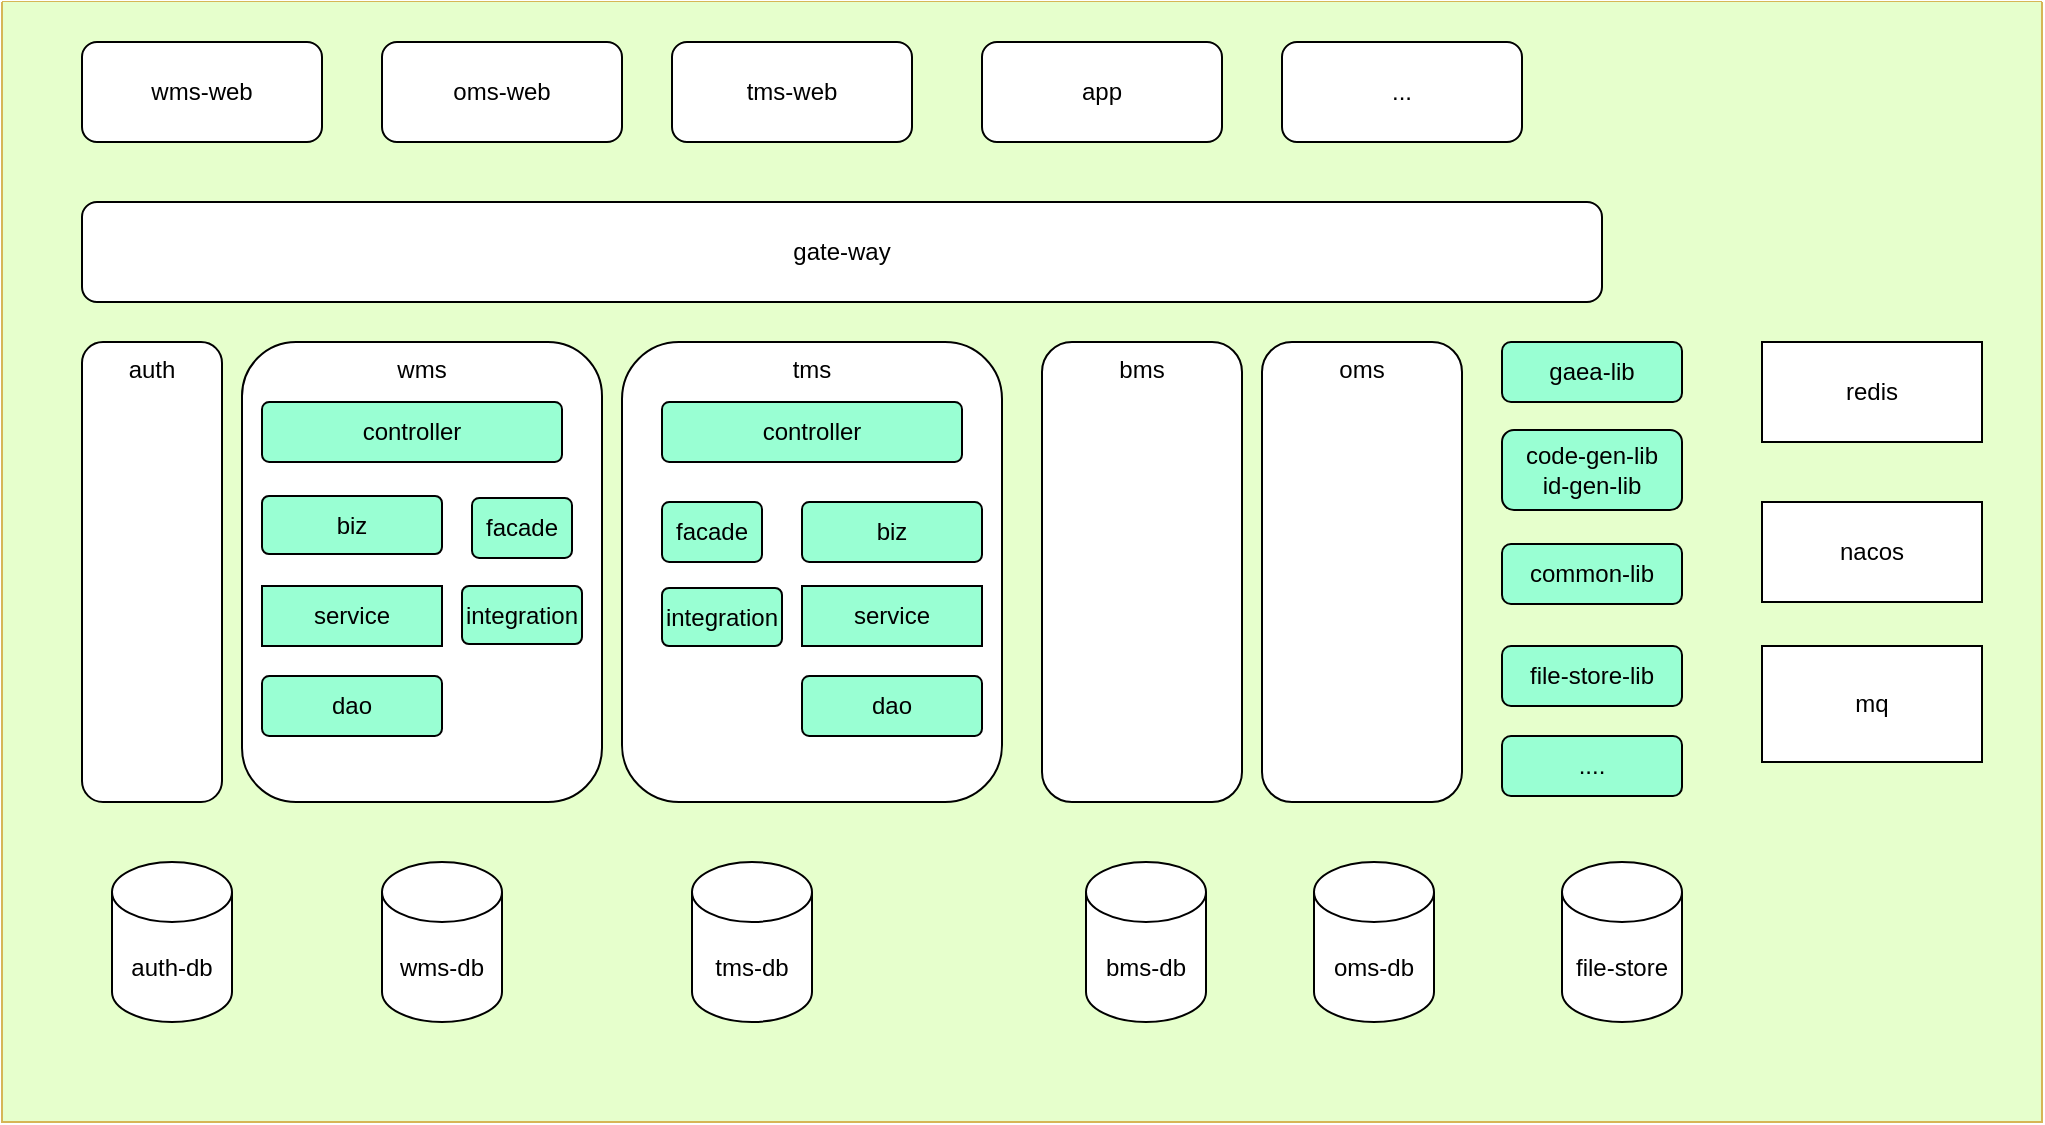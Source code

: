 <mxfile version="14.6.11" type="github">
  <diagram name="Page-1" id="0783ab3e-0a74-02c8-0abd-f7b4e66b4bec">
    <mxGraphModel dx="1038" dy="553" grid="1" gridSize="10" guides="1" tooltips="1" connect="1" arrows="1" fold="1" page="1" pageScale="1" pageWidth="850" pageHeight="1100" background="#ffffff" math="0" shadow="0">
      <root>
        <mxCell id="0" />
        <mxCell id="1" parent="0" />
        <mxCell id="eFo7KCsxgfK4nvITvgJy-15" value="" style="swimlane;startSize=0;fillColor=#fff2cc;strokeColor=#d6b656;labelBackgroundColor=#FFFFFF;labelBorderColor=none;perimeterSpacing=1;swimlaneFillColor=#E6FFCC;swimlaneLine=0;" parent="1" vertex="1">
          <mxGeometry x="10" y="40" width="1020" height="560" as="geometry" />
        </mxCell>
        <mxCell id="eFo7KCsxgfK4nvITvgJy-1" value="wms-web" style="rounded=1;whiteSpace=wrap;html=1;" parent="eFo7KCsxgfK4nvITvgJy-15" vertex="1">
          <mxGeometry x="40" y="20" width="120" height="50" as="geometry" />
        </mxCell>
        <mxCell id="eFo7KCsxgfK4nvITvgJy-10" value="tms-db" style="shape=cylinder3;whiteSpace=wrap;html=1;boundedLbl=1;backgroundOutline=1;size=15;" parent="eFo7KCsxgfK4nvITvgJy-15" vertex="1">
          <mxGeometry x="345" y="430" width="60" height="80" as="geometry" />
        </mxCell>
        <mxCell id="eFo7KCsxgfK4nvITvgJy-9" value="wms-db" style="shape=cylinder3;whiteSpace=wrap;html=1;boundedLbl=1;backgroundOutline=1;size=15;" parent="eFo7KCsxgfK4nvITvgJy-15" vertex="1">
          <mxGeometry x="190" y="430" width="60" height="80" as="geometry" />
        </mxCell>
        <mxCell id="eFo7KCsxgfK4nvITvgJy-16" value="auth-db" style="shape=cylinder3;whiteSpace=wrap;html=1;boundedLbl=1;backgroundOutline=1;size=15;" parent="eFo7KCsxgfK4nvITvgJy-15" vertex="1">
          <mxGeometry x="55" y="430" width="60" height="80" as="geometry" />
        </mxCell>
        <mxCell id="eFo7KCsxgfK4nvITvgJy-11" value="bms-db" style="shape=cylinder3;whiteSpace=wrap;html=1;boundedLbl=1;backgroundOutline=1;size=15;" parent="eFo7KCsxgfK4nvITvgJy-15" vertex="1">
          <mxGeometry x="542" y="430" width="60" height="80" as="geometry" />
        </mxCell>
        <mxCell id="eFo7KCsxgfK4nvITvgJy-12" value="oms-db" style="shape=cylinder3;whiteSpace=wrap;html=1;boundedLbl=1;backgroundOutline=1;size=15;" parent="eFo7KCsxgfK4nvITvgJy-15" vertex="1">
          <mxGeometry x="656" y="430" width="60" height="80" as="geometry" />
        </mxCell>
        <mxCell id="eFo7KCsxgfK4nvITvgJy-5" value="wms" style="rounded=1;whiteSpace=wrap;html=1;verticalAlign=top;" parent="eFo7KCsxgfK4nvITvgJy-15" vertex="1">
          <mxGeometry x="120" y="170" width="180" height="230" as="geometry" />
        </mxCell>
        <mxCell id="eFo7KCsxgfK4nvITvgJy-6" value="tms" style="rounded=1;whiteSpace=wrap;html=1;verticalAlign=top;" parent="eFo7KCsxgfK4nvITvgJy-15" vertex="1">
          <mxGeometry x="310" y="170" width="190" height="230" as="geometry" />
        </mxCell>
        <mxCell id="eFo7KCsxgfK4nvITvgJy-7" value="bms" style="rounded=1;whiteSpace=wrap;html=1;verticalAlign=top;" parent="eFo7KCsxgfK4nvITvgJy-15" vertex="1">
          <mxGeometry x="520" y="170" width="100" height="230" as="geometry" />
        </mxCell>
        <mxCell id="eFo7KCsxgfK4nvITvgJy-18" value="redis" style="rounded=0;whiteSpace=wrap;html=1;" parent="eFo7KCsxgfK4nvITvgJy-15" vertex="1">
          <mxGeometry x="880" y="170" width="110" height="50" as="geometry" />
        </mxCell>
        <mxCell id="eFo7KCsxgfK4nvITvgJy-8" value="oms" style="rounded=1;whiteSpace=wrap;html=1;verticalAlign=top;" parent="eFo7KCsxgfK4nvITvgJy-15" vertex="1">
          <mxGeometry x="630" y="170" width="100" height="230" as="geometry" />
        </mxCell>
        <mxCell id="eFo7KCsxgfK4nvITvgJy-19" value="nacos" style="rounded=0;whiteSpace=wrap;html=1;" parent="eFo7KCsxgfK4nvITvgJy-15" vertex="1">
          <mxGeometry x="880" y="250" width="110" height="50" as="geometry" />
        </mxCell>
        <mxCell id="eFo7KCsxgfK4nvITvgJy-13" value="auth" style="rounded=1;whiteSpace=wrap;html=1;verticalAlign=top;" parent="eFo7KCsxgfK4nvITvgJy-15" vertex="1">
          <mxGeometry x="40" y="170" width="70" height="230" as="geometry" />
        </mxCell>
        <mxCell id="eFo7KCsxgfK4nvITvgJy-3" value="gate-way" style="rounded=1;whiteSpace=wrap;html=1;" parent="eFo7KCsxgfK4nvITvgJy-15" vertex="1">
          <mxGeometry x="40" y="100" width="760" height="50" as="geometry" />
        </mxCell>
        <mxCell id="eFo7KCsxgfK4nvITvgJy-4" value="oms-web" style="rounded=1;whiteSpace=wrap;html=1;" parent="eFo7KCsxgfK4nvITvgJy-15" vertex="1">
          <mxGeometry x="190" y="20" width="120" height="50" as="geometry" />
        </mxCell>
        <mxCell id="eFo7KCsxgfK4nvITvgJy-2" value="app" style="rounded=1;whiteSpace=wrap;html=1;" parent="eFo7KCsxgfK4nvITvgJy-15" vertex="1">
          <mxGeometry x="490" y="20" width="120" height="50" as="geometry" />
        </mxCell>
        <mxCell id="eFo7KCsxgfK4nvITvgJy-20" value="tms-web" style="rounded=1;whiteSpace=wrap;html=1;" parent="eFo7KCsxgfK4nvITvgJy-15" vertex="1">
          <mxGeometry x="335" y="20" width="120" height="50" as="geometry" />
        </mxCell>
        <mxCell id="eFo7KCsxgfK4nvITvgJy-21" value="..." style="rounded=1;whiteSpace=wrap;html=1;" parent="eFo7KCsxgfK4nvITvgJy-15" vertex="1">
          <mxGeometry x="640" y="20" width="120" height="50" as="geometry" />
        </mxCell>
        <mxCell id="eFo7KCsxgfK4nvITvgJy-22" value="gaea-lib" style="rounded=1;whiteSpace=wrap;html=1;fillColor=#99FFD3;" parent="eFo7KCsxgfK4nvITvgJy-15" vertex="1">
          <mxGeometry x="750" y="170" width="90" height="30" as="geometry" />
        </mxCell>
        <mxCell id="eFo7KCsxgfK4nvITvgJy-23" value="code-gen-lib&lt;br&gt;id-gen-lib" style="rounded=1;whiteSpace=wrap;html=1;fillColor=#99FFD3;" parent="eFo7KCsxgfK4nvITvgJy-15" vertex="1">
          <mxGeometry x="750" y="214" width="90" height="40" as="geometry" />
        </mxCell>
        <mxCell id="eFo7KCsxgfK4nvITvgJy-24" value="common-lib" style="rounded=1;whiteSpace=wrap;html=1;fillColor=#99FFD3;" parent="eFo7KCsxgfK4nvITvgJy-15" vertex="1">
          <mxGeometry x="750" y="271" width="90" height="30" as="geometry" />
        </mxCell>
        <mxCell id="eFo7KCsxgfK4nvITvgJy-25" value="file-store-lib" style="rounded=1;whiteSpace=wrap;html=1;fillColor=#99FFD3;" parent="eFo7KCsxgfK4nvITvgJy-15" vertex="1">
          <mxGeometry x="750" y="322" width="90" height="30" as="geometry" />
        </mxCell>
        <mxCell id="eFo7KCsxgfK4nvITvgJy-26" value="file-store" style="shape=cylinder3;whiteSpace=wrap;html=1;boundedLbl=1;backgroundOutline=1;size=15;" parent="eFo7KCsxgfK4nvITvgJy-15" vertex="1">
          <mxGeometry x="780" y="430" width="60" height="80" as="geometry" />
        </mxCell>
        <mxCell id="eFo7KCsxgfK4nvITvgJy-27" value="...." style="rounded=1;whiteSpace=wrap;html=1;fillColor=#99FFD3;" parent="eFo7KCsxgfK4nvITvgJy-15" vertex="1">
          <mxGeometry x="750" y="367" width="90" height="30" as="geometry" />
        </mxCell>
        <mxCell id="eFo7KCsxgfK4nvITvgJy-28" value="mq" style="rounded=0;whiteSpace=wrap;html=1;" parent="eFo7KCsxgfK4nvITvgJy-15" vertex="1">
          <mxGeometry x="880" y="322" width="110" height="58" as="geometry" />
        </mxCell>
        <mxCell id="eFo7KCsxgfK4nvITvgJy-29" value="controller" style="rounded=1;whiteSpace=wrap;html=1;fillColor=#99FFD3;arcSize=12;" parent="eFo7KCsxgfK4nvITvgJy-15" vertex="1">
          <mxGeometry x="330" y="200" width="150" height="30" as="geometry" />
        </mxCell>
        <mxCell id="eFo7KCsxgfK4nvITvgJy-33" value="dao" style="rounded=1;whiteSpace=wrap;html=1;fillColor=#99FFD3;arcSize=12;" parent="eFo7KCsxgfK4nvITvgJy-15" vertex="1">
          <mxGeometry x="400" y="337" width="90" height="30" as="geometry" />
        </mxCell>
        <mxCell id="eFo7KCsxgfK4nvITvgJy-32" value="service" style="rounded=1;whiteSpace=wrap;html=1;fillColor=#99FFD3;arcSize=0;" parent="eFo7KCsxgfK4nvITvgJy-15" vertex="1">
          <mxGeometry x="400" y="292" width="90" height="30" as="geometry" />
        </mxCell>
        <mxCell id="eFo7KCsxgfK4nvITvgJy-31" value="biz" style="rounded=1;whiteSpace=wrap;html=1;fillColor=#99FFD3;arcSize=12;" parent="eFo7KCsxgfK4nvITvgJy-15" vertex="1">
          <mxGeometry x="400" y="250" width="90" height="30" as="geometry" />
        </mxCell>
        <mxCell id="eFo7KCsxgfK4nvITvgJy-30" value="integration" style="rounded=1;whiteSpace=wrap;html=1;fillColor=#99FFD3;arcSize=12;" parent="eFo7KCsxgfK4nvITvgJy-15" vertex="1">
          <mxGeometry x="330" y="293" width="60" height="29" as="geometry" />
        </mxCell>
        <mxCell id="eFo7KCsxgfK4nvITvgJy-41" value="controller" style="rounded=1;whiteSpace=wrap;html=1;fillColor=#99FFD3;arcSize=12;" parent="eFo7KCsxgfK4nvITvgJy-15" vertex="1">
          <mxGeometry x="130" y="200" width="150" height="30" as="geometry" />
        </mxCell>
        <mxCell id="eFo7KCsxgfK4nvITvgJy-42" value="dao" style="rounded=1;whiteSpace=wrap;html=1;fillColor=#99FFD3;arcSize=12;" parent="eFo7KCsxgfK4nvITvgJy-15" vertex="1">
          <mxGeometry x="130" y="337" width="90" height="30" as="geometry" />
        </mxCell>
        <mxCell id="eFo7KCsxgfK4nvITvgJy-43" value="service" style="rounded=1;whiteSpace=wrap;html=1;fillColor=#99FFD3;arcSize=0;" parent="eFo7KCsxgfK4nvITvgJy-15" vertex="1">
          <mxGeometry x="130" y="292" width="90" height="30" as="geometry" />
        </mxCell>
        <mxCell id="eFo7KCsxgfK4nvITvgJy-44" value="biz" style="rounded=1;whiteSpace=wrap;html=1;fillColor=#99FFD3;arcSize=12;" parent="eFo7KCsxgfK4nvITvgJy-15" vertex="1">
          <mxGeometry x="130" y="247" width="90" height="29" as="geometry" />
        </mxCell>
        <mxCell id="eFo7KCsxgfK4nvITvgJy-45" value="integration" style="rounded=1;whiteSpace=wrap;html=1;fillColor=#99FFD3;arcSize=12;" parent="eFo7KCsxgfK4nvITvgJy-15" vertex="1">
          <mxGeometry x="230" y="292" width="60" height="29" as="geometry" />
        </mxCell>
        <mxCell id="eFo7KCsxgfK4nvITvgJy-46" value="facade" style="rounded=1;whiteSpace=wrap;html=1;fillColor=#99FFD3;arcSize=12;" parent="eFo7KCsxgfK4nvITvgJy-15" vertex="1">
          <mxGeometry x="235" y="248" width="50" height="30" as="geometry" />
        </mxCell>
        <mxCell id="eFo7KCsxgfK4nvITvgJy-47" value="facade" style="rounded=1;whiteSpace=wrap;html=1;fillColor=#99FFD3;arcSize=12;" parent="eFo7KCsxgfK4nvITvgJy-15" vertex="1">
          <mxGeometry x="330" y="250" width="50" height="30" as="geometry" />
        </mxCell>
      </root>
    </mxGraphModel>
  </diagram>
</mxfile>
